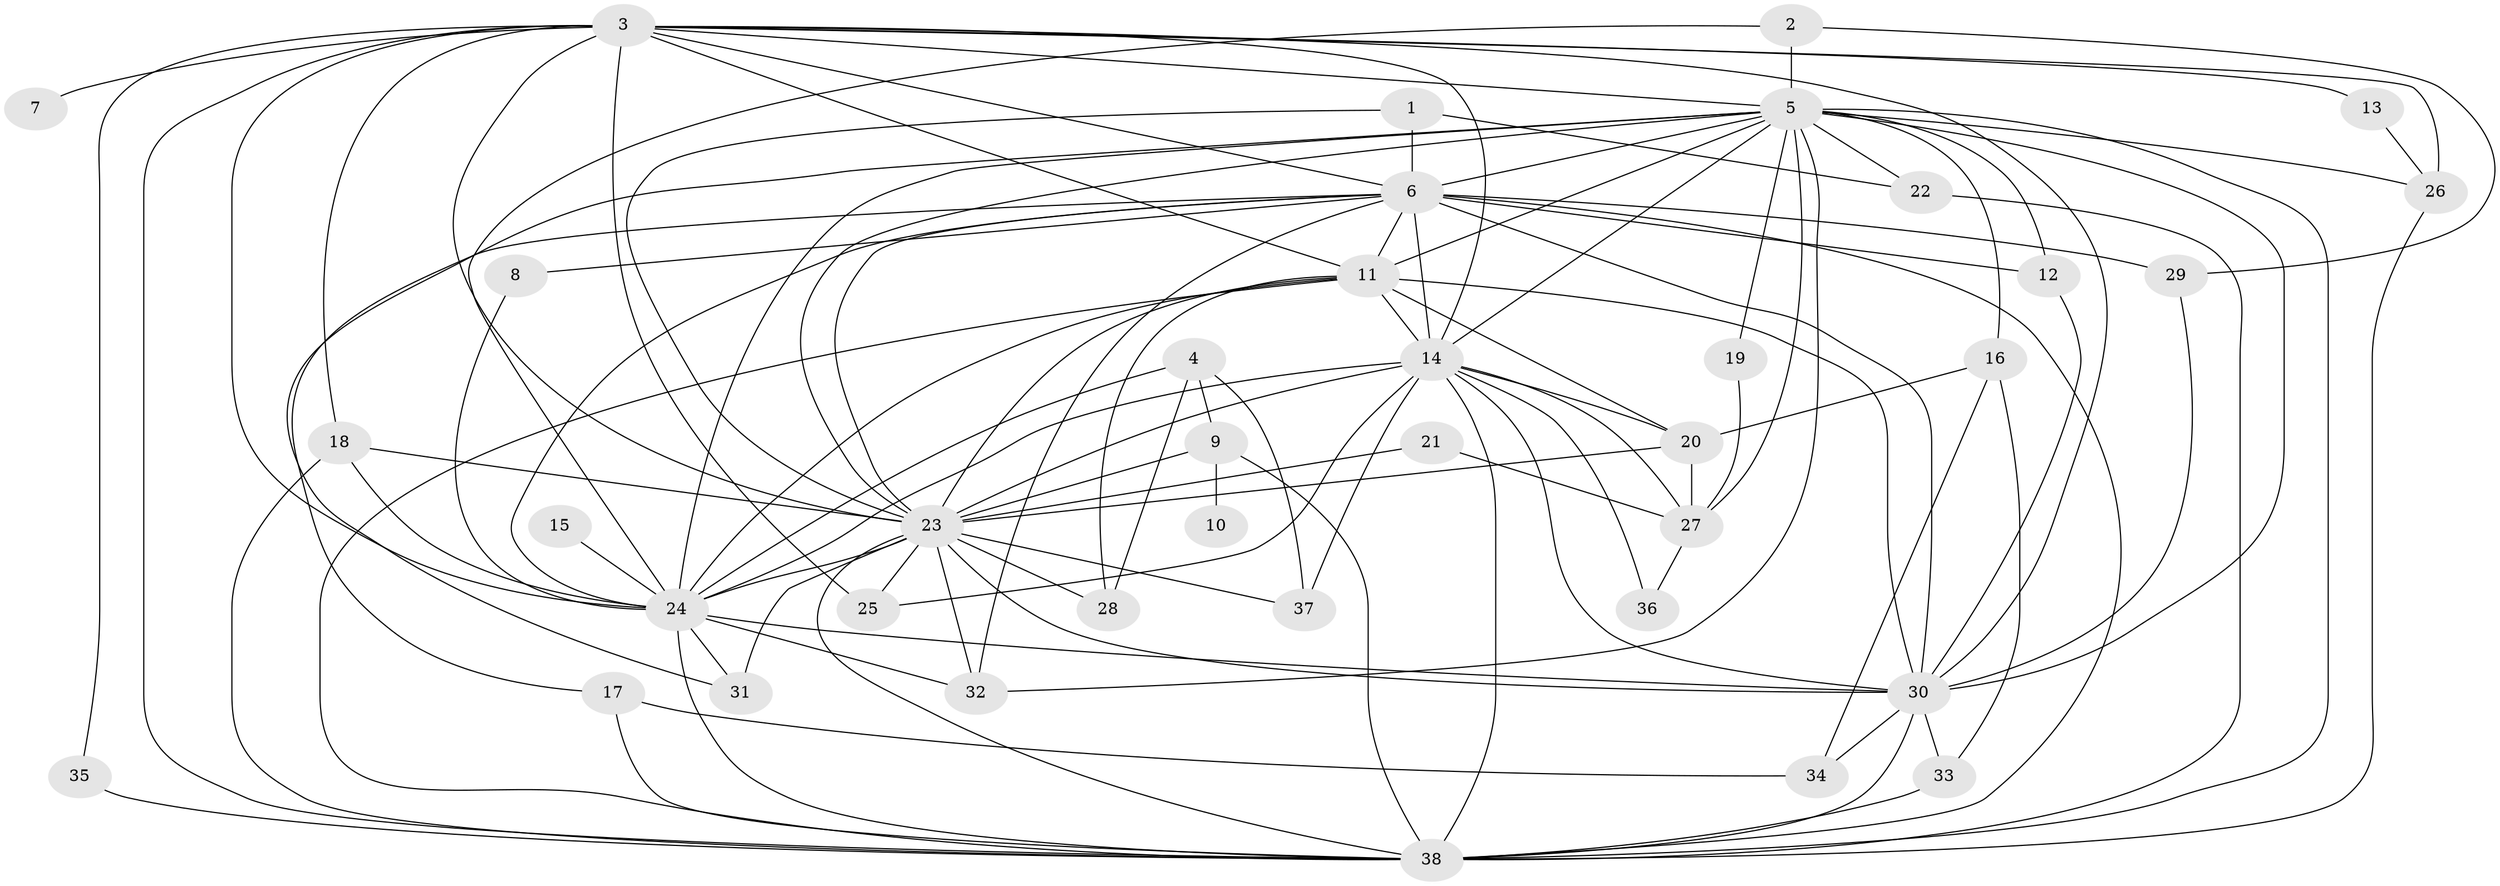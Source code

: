 // original degree distribution, {11: 0.02631578947368421, 21: 0.013157894736842105, 20: 0.013157894736842105, 18: 0.013157894736842105, 25: 0.013157894736842105, 16: 0.013157894736842105, 19: 0.02631578947368421, 22: 0.013157894736842105, 3: 0.18421052631578946, 5: 0.013157894736842105, 2: 0.5657894736842105, 4: 0.06578947368421052, 6: 0.02631578947368421, 7: 0.013157894736842105}
// Generated by graph-tools (version 1.1) at 2025/01/03/09/25 03:01:18]
// undirected, 38 vertices, 107 edges
graph export_dot {
graph [start="1"]
  node [color=gray90,style=filled];
  1;
  2;
  3;
  4;
  5;
  6;
  7;
  8;
  9;
  10;
  11;
  12;
  13;
  14;
  15;
  16;
  17;
  18;
  19;
  20;
  21;
  22;
  23;
  24;
  25;
  26;
  27;
  28;
  29;
  30;
  31;
  32;
  33;
  34;
  35;
  36;
  37;
  38;
  1 -- 6 [weight=1.0];
  1 -- 22 [weight=1.0];
  1 -- 23 [weight=1.0];
  2 -- 5 [weight=1.0];
  2 -- 24 [weight=1.0];
  2 -- 29 [weight=1.0];
  3 -- 5 [weight=1.0];
  3 -- 6 [weight=1.0];
  3 -- 7 [weight=1.0];
  3 -- 11 [weight=2.0];
  3 -- 13 [weight=1.0];
  3 -- 14 [weight=1.0];
  3 -- 18 [weight=1.0];
  3 -- 23 [weight=1.0];
  3 -- 24 [weight=1.0];
  3 -- 25 [weight=1.0];
  3 -- 26 [weight=2.0];
  3 -- 30 [weight=1.0];
  3 -- 35 [weight=1.0];
  3 -- 38 [weight=3.0];
  4 -- 9 [weight=1.0];
  4 -- 24 [weight=1.0];
  4 -- 28 [weight=1.0];
  4 -- 37 [weight=1.0];
  5 -- 6 [weight=1.0];
  5 -- 11 [weight=2.0];
  5 -- 12 [weight=1.0];
  5 -- 14 [weight=2.0];
  5 -- 16 [weight=2.0];
  5 -- 19 [weight=1.0];
  5 -- 22 [weight=1.0];
  5 -- 23 [weight=2.0];
  5 -- 24 [weight=2.0];
  5 -- 26 [weight=1.0];
  5 -- 27 [weight=1.0];
  5 -- 30 [weight=2.0];
  5 -- 31 [weight=1.0];
  5 -- 32 [weight=1.0];
  5 -- 38 [weight=3.0];
  6 -- 8 [weight=1.0];
  6 -- 11 [weight=2.0];
  6 -- 12 [weight=1.0];
  6 -- 14 [weight=2.0];
  6 -- 17 [weight=1.0];
  6 -- 23 [weight=1.0];
  6 -- 24 [weight=1.0];
  6 -- 29 [weight=1.0];
  6 -- 30 [weight=2.0];
  6 -- 32 [weight=1.0];
  6 -- 38 [weight=2.0];
  8 -- 24 [weight=1.0];
  9 -- 10 [weight=1.0];
  9 -- 23 [weight=2.0];
  9 -- 38 [weight=1.0];
  11 -- 14 [weight=4.0];
  11 -- 20 [weight=1.0];
  11 -- 23 [weight=2.0];
  11 -- 24 [weight=2.0];
  11 -- 28 [weight=1.0];
  11 -- 30 [weight=2.0];
  11 -- 38 [weight=2.0];
  12 -- 30 [weight=1.0];
  13 -- 26 [weight=1.0];
  14 -- 20 [weight=1.0];
  14 -- 23 [weight=1.0];
  14 -- 24 [weight=1.0];
  14 -- 25 [weight=1.0];
  14 -- 27 [weight=1.0];
  14 -- 30 [weight=2.0];
  14 -- 36 [weight=1.0];
  14 -- 37 [weight=1.0];
  14 -- 38 [weight=1.0];
  15 -- 24 [weight=1.0];
  16 -- 20 [weight=1.0];
  16 -- 33 [weight=1.0];
  16 -- 34 [weight=1.0];
  17 -- 34 [weight=1.0];
  17 -- 38 [weight=1.0];
  18 -- 23 [weight=1.0];
  18 -- 24 [weight=1.0];
  18 -- 38 [weight=1.0];
  19 -- 27 [weight=1.0];
  20 -- 23 [weight=1.0];
  20 -- 27 [weight=2.0];
  21 -- 23 [weight=1.0];
  21 -- 27 [weight=1.0];
  22 -- 38 [weight=2.0];
  23 -- 24 [weight=1.0];
  23 -- 25 [weight=1.0];
  23 -- 28 [weight=1.0];
  23 -- 30 [weight=1.0];
  23 -- 31 [weight=1.0];
  23 -- 32 [weight=1.0];
  23 -- 37 [weight=1.0];
  23 -- 38 [weight=1.0];
  24 -- 30 [weight=1.0];
  24 -- 31 [weight=1.0];
  24 -- 32 [weight=1.0];
  24 -- 38 [weight=1.0];
  26 -- 38 [weight=1.0];
  27 -- 36 [weight=1.0];
  29 -- 30 [weight=1.0];
  30 -- 33 [weight=1.0];
  30 -- 34 [weight=1.0];
  30 -- 38 [weight=1.0];
  33 -- 38 [weight=1.0];
  35 -- 38 [weight=1.0];
}
